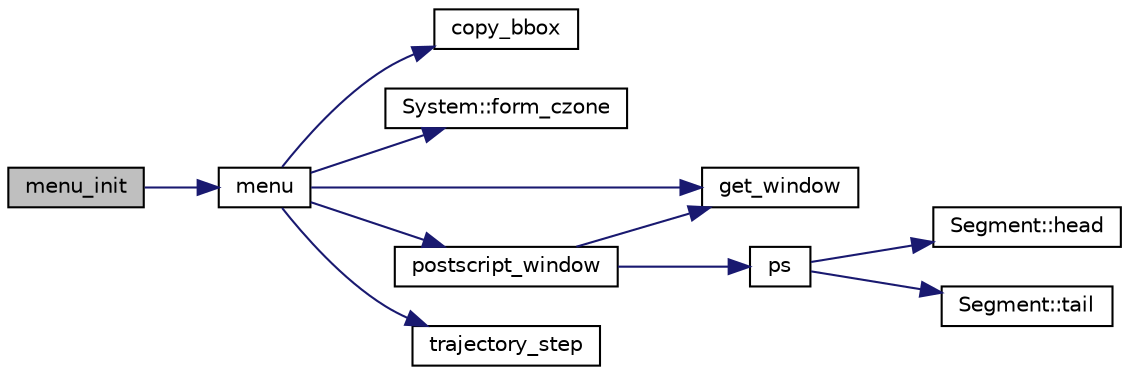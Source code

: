 digraph "menu_init"
{
 // LATEX_PDF_SIZE
  edge [fontname="Helvetica",fontsize="10",labelfontname="Helvetica",labelfontsize="10"];
  node [fontname="Helvetica",fontsize="10",shape=record];
  rankdir="LR";
  Node1 [label="menu_init",height=0.2,width=0.4,color="black", fillcolor="grey75", style="filled", fontcolor="black",tooltip=" "];
  Node1 -> Node2 [color="midnightblue",fontsize="10",style="solid",fontname="Helvetica"];
  Node2 [label="menu",height=0.2,width=0.4,color="black", fillcolor="white", style="filled",URL="$de/dea/plot_8_c.html#a871fd9424d4b79de811be617326020b0",tooltip=" "];
  Node2 -> Node3 [color="midnightblue",fontsize="10",style="solid",fontname="Helvetica"];
  Node3 [label="copy_bbox",height=0.2,width=0.4,color="black", fillcolor="white", style="filled",URL="$de/dea/plot_8_c.html#afe9a85cd4bab5f0a207040cf2fe2c3a1",tooltip=" "];
  Node2 -> Node4 [color="midnightblue",fontsize="10",style="solid",fontname="Helvetica"];
  Node4 [label="System::form_czone",height=0.2,width=0.4,color="black", fillcolor="white", style="filled",URL="$d9/d16/class_system.html#aa1499bd5312d684518c4a07dcf964508",tooltip=" "];
  Node2 -> Node5 [color="midnightblue",fontsize="10",style="solid",fontname="Helvetica"];
  Node5 [label="get_window",height=0.2,width=0.4,color="black", fillcolor="white", style="filled",URL="$de/dea/plot_8_c.html#ab86e1d5f2a97ddbadc85b26017fc1464",tooltip=" "];
  Node2 -> Node6 [color="midnightblue",fontsize="10",style="solid",fontname="Helvetica"];
  Node6 [label="postscript_window",height=0.2,width=0.4,color="black", fillcolor="white", style="filled",URL="$de/dea/plot_8_c.html#ab5b10a5fedbe45086fc477bc73f03015",tooltip=" "];
  Node6 -> Node5 [color="midnightblue",fontsize="10",style="solid",fontname="Helvetica"];
  Node6 -> Node7 [color="midnightblue",fontsize="10",style="solid",fontname="Helvetica"];
  Node7 [label="ps",height=0.2,width=0.4,color="black", fillcolor="white", style="filled",URL="$d0/d11/arrange_8_c.html#a501b7da7fe7882721eb5992d35229b37",tooltip=" "];
  Node7 -> Node8 [color="midnightblue",fontsize="10",style="solid",fontname="Helvetica"];
  Node8 [label="Segment::head",height=0.2,width=0.4,color="black", fillcolor="white", style="filled",URL="$dd/dd2/class_segment.html#a0e17bae2b8a9ce347fc0f39dbd485ab0",tooltip=" "];
  Node7 -> Node9 [color="midnightblue",fontsize="10",style="solid",fontname="Helvetica"];
  Node9 [label="Segment::tail",height=0.2,width=0.4,color="black", fillcolor="white", style="filled",URL="$dd/dd2/class_segment.html#ade98cc7f373aef9c1f6371b028c1ceed",tooltip=" "];
  Node2 -> Node10 [color="midnightblue",fontsize="10",style="solid",fontname="Helvetica"];
  Node10 [label="trajectory_step",height=0.2,width=0.4,color="black", fillcolor="white", style="filled",URL="$de/dea/plot_8_c.html#a892e4e46655002b05d572309a49e2e2f",tooltip=" "];
}
